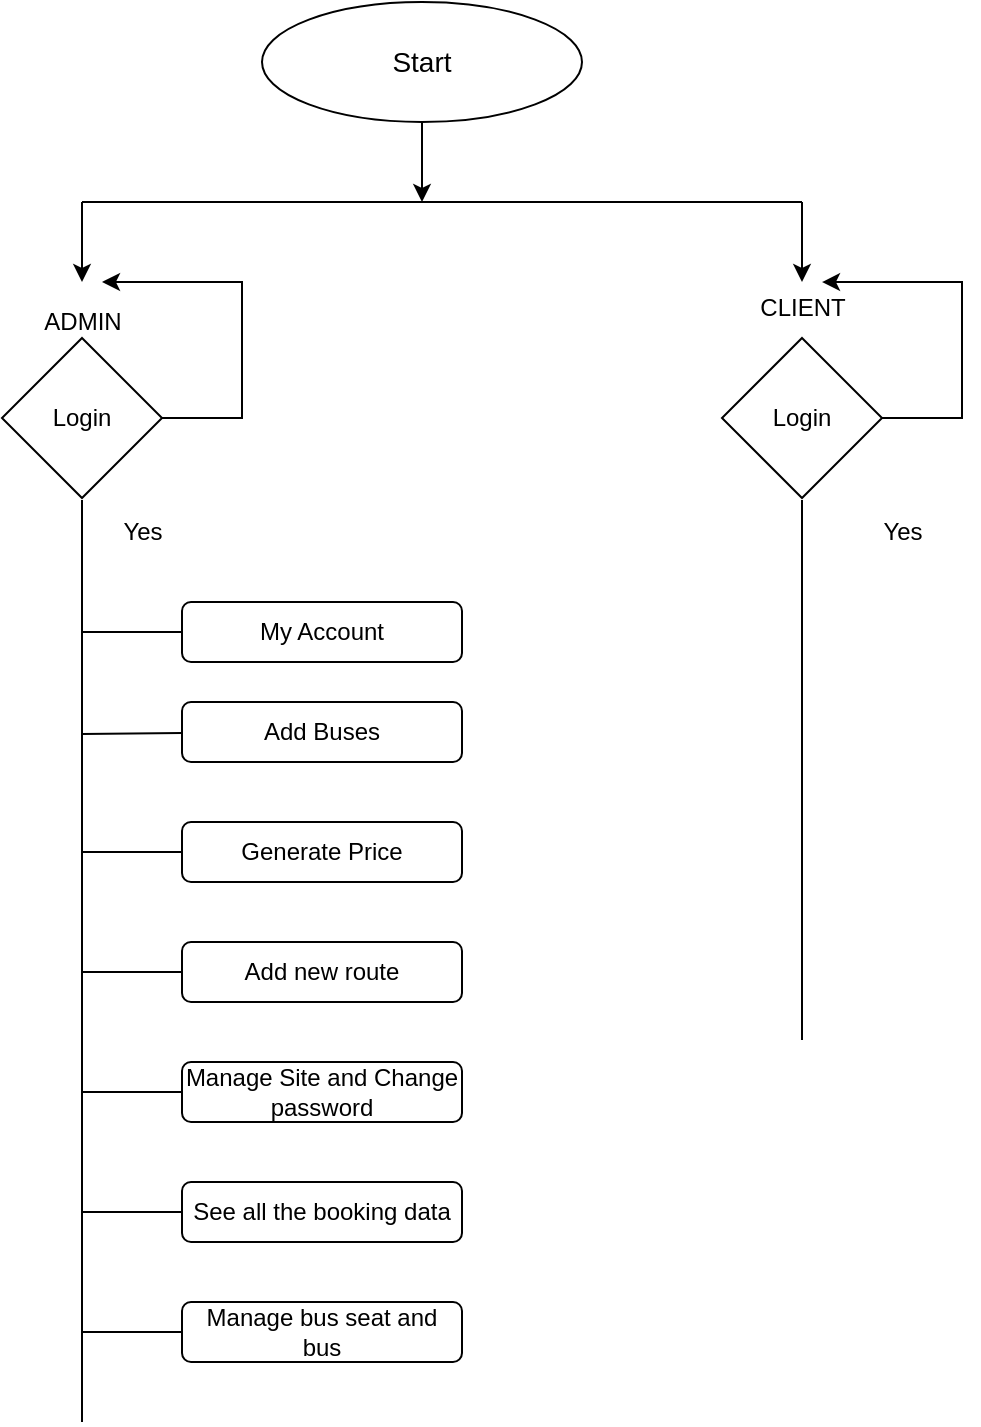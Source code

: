 <mxfile version="21.0.8" type="github">
  <diagram name="Page-1" id="Pw4Bdl9mz7BvQYq_5TOt">
    <mxGraphModel dx="880" dy="522" grid="1" gridSize="10" guides="1" tooltips="1" connect="1" arrows="1" fold="1" page="1" pageScale="1" pageWidth="850" pageHeight="1100" math="0" shadow="0">
      <root>
        <mxCell id="0" />
        <mxCell id="1" parent="0" />
        <mxCell id="MHC77ChxwbSD-My5Al0Y-1" value="&lt;font style=&quot;font-size: 14px;&quot;&gt;Start&lt;/font&gt;" style="ellipse;whiteSpace=wrap;html=1;" vertex="1" parent="1">
          <mxGeometry x="370" y="20" width="160" height="60" as="geometry" />
        </mxCell>
        <mxCell id="MHC77ChxwbSD-My5Al0Y-3" value="" style="endArrow=classic;html=1;rounded=0;" edge="1" parent="1" source="MHC77ChxwbSD-My5Al0Y-1">
          <mxGeometry width="50" height="50" relative="1" as="geometry">
            <mxPoint x="400" y="148" as="sourcePoint" />
            <mxPoint x="450" y="120" as="targetPoint" />
          </mxGeometry>
        </mxCell>
        <mxCell id="MHC77ChxwbSD-My5Al0Y-9" value="" style="endArrow=none;html=1;rounded=0;" edge="1" parent="1">
          <mxGeometry relative="1" as="geometry">
            <mxPoint x="280" y="120" as="sourcePoint" />
            <mxPoint x="640" y="120" as="targetPoint" />
          </mxGeometry>
        </mxCell>
        <mxCell id="MHC77ChxwbSD-My5Al0Y-15" value="" style="endArrow=classic;html=1;rounded=0;" edge="1" parent="1">
          <mxGeometry width="50" height="50" relative="1" as="geometry">
            <mxPoint x="280" y="120" as="sourcePoint" />
            <mxPoint x="280" y="160" as="targetPoint" />
          </mxGeometry>
        </mxCell>
        <mxCell id="MHC77ChxwbSD-My5Al0Y-16" value="" style="endArrow=classic;html=1;rounded=0;" edge="1" parent="1">
          <mxGeometry width="50" height="50" relative="1" as="geometry">
            <mxPoint x="640" y="120" as="sourcePoint" />
            <mxPoint x="640" y="160" as="targetPoint" />
          </mxGeometry>
        </mxCell>
        <mxCell id="MHC77ChxwbSD-My5Al0Y-17" value="ADMIN" style="text;html=1;align=center;verticalAlign=middle;resizable=0;points=[];autosize=1;strokeColor=none;fillColor=none;" vertex="1" parent="1">
          <mxGeometry x="250" y="165" width="60" height="30" as="geometry" />
        </mxCell>
        <mxCell id="MHC77ChxwbSD-My5Al0Y-18" value="Login" style="rhombus;whiteSpace=wrap;html=1;" vertex="1" parent="1">
          <mxGeometry x="600" y="188" width="80" height="80" as="geometry" />
        </mxCell>
        <mxCell id="MHC77ChxwbSD-My5Al0Y-19" value="Login" style="rhombus;whiteSpace=wrap;html=1;" vertex="1" parent="1">
          <mxGeometry x="240" y="188" width="80" height="80" as="geometry" />
        </mxCell>
        <mxCell id="MHC77ChxwbSD-My5Al0Y-20" value="CLIENT" style="text;html=1;align=center;verticalAlign=middle;resizable=0;points=[];autosize=1;strokeColor=none;fillColor=none;" vertex="1" parent="1">
          <mxGeometry x="605" y="158" width="70" height="30" as="geometry" />
        </mxCell>
        <mxCell id="MHC77ChxwbSD-My5Al0Y-22" value="" style="endArrow=classic;html=1;rounded=0;exitX=1;exitY=0.5;exitDx=0;exitDy=0;" edge="1" parent="1" source="MHC77ChxwbSD-My5Al0Y-19">
          <mxGeometry width="50" height="50" relative="1" as="geometry">
            <mxPoint x="320" y="228" as="sourcePoint" />
            <mxPoint x="290" y="160" as="targetPoint" />
            <Array as="points">
              <mxPoint x="360" y="228" />
              <mxPoint x="360" y="180" />
              <mxPoint x="360" y="160" />
              <mxPoint x="320" y="160" />
            </Array>
          </mxGeometry>
        </mxCell>
        <mxCell id="MHC77ChxwbSD-My5Al0Y-25" value="" style="endArrow=classic;html=1;rounded=0;exitX=1;exitY=0.5;exitDx=0;exitDy=0;entryX=0.643;entryY=0.067;entryDx=0;entryDy=0;entryPerimeter=0;" edge="1" parent="1" target="MHC77ChxwbSD-My5Al0Y-20">
          <mxGeometry width="50" height="50" relative="1" as="geometry">
            <mxPoint x="680" y="228" as="sourcePoint" />
            <mxPoint x="653.02" y="155.99" as="targetPoint" />
            <Array as="points">
              <mxPoint x="720" y="228" />
              <mxPoint x="720" y="160" />
              <mxPoint x="680" y="160" />
            </Array>
          </mxGeometry>
        </mxCell>
        <mxCell id="MHC77ChxwbSD-My5Al0Y-26" value="" style="endArrow=none;html=1;rounded=0;" edge="1" parent="1">
          <mxGeometry width="50" height="50" relative="1" as="geometry">
            <mxPoint x="280" y="269" as="sourcePoint" />
            <mxPoint x="280" y="730" as="targetPoint" />
          </mxGeometry>
        </mxCell>
        <mxCell id="MHC77ChxwbSD-My5Al0Y-27" value="" style="endArrow=none;html=1;rounded=0;" edge="1" parent="1">
          <mxGeometry width="50" height="50" relative="1" as="geometry">
            <mxPoint x="640" y="269" as="sourcePoint" />
            <mxPoint x="640" y="539" as="targetPoint" />
          </mxGeometry>
        </mxCell>
        <mxCell id="MHC77ChxwbSD-My5Al0Y-28" value="Yes" style="text;html=1;align=center;verticalAlign=middle;resizable=0;points=[];autosize=1;strokeColor=none;fillColor=none;" vertex="1" parent="1">
          <mxGeometry x="670" y="270" width="40" height="30" as="geometry" />
        </mxCell>
        <mxCell id="MHC77ChxwbSD-My5Al0Y-29" value="Yes" style="text;html=1;align=center;verticalAlign=middle;resizable=0;points=[];autosize=1;strokeColor=none;fillColor=none;" vertex="1" parent="1">
          <mxGeometry x="290" y="270" width="40" height="30" as="geometry" />
        </mxCell>
        <mxCell id="MHC77ChxwbSD-My5Al0Y-30" value="My Account" style="rounded=1;whiteSpace=wrap;html=1;" vertex="1" parent="1">
          <mxGeometry x="330" y="320" width="140" height="30" as="geometry" />
        </mxCell>
        <mxCell id="MHC77ChxwbSD-My5Al0Y-31" value="" style="endArrow=none;html=1;rounded=0;entryX=0;entryY=0.5;entryDx=0;entryDy=0;" edge="1" parent="1" target="MHC77ChxwbSD-My5Al0Y-30">
          <mxGeometry width="50" height="50" relative="1" as="geometry">
            <mxPoint x="280" y="335" as="sourcePoint" />
            <mxPoint x="450" y="270" as="targetPoint" />
          </mxGeometry>
        </mxCell>
        <mxCell id="MHC77ChxwbSD-My5Al0Y-33" value="Add Buses" style="rounded=1;whiteSpace=wrap;html=1;" vertex="1" parent="1">
          <mxGeometry x="330" y="370" width="140" height="30" as="geometry" />
        </mxCell>
        <mxCell id="MHC77ChxwbSD-My5Al0Y-34" value="" style="endArrow=none;html=1;rounded=0;entryX=0;entryY=0.5;entryDx=0;entryDy=0;" edge="1" parent="1" target="MHC77ChxwbSD-My5Al0Y-30">
          <mxGeometry width="50" height="50" relative="1" as="geometry">
            <mxPoint x="280" y="335" as="sourcePoint" />
            <mxPoint x="330" y="335" as="targetPoint" />
            <Array as="points">
              <mxPoint x="310" y="335" />
            </Array>
          </mxGeometry>
        </mxCell>
        <mxCell id="MHC77ChxwbSD-My5Al0Y-35" value="" style="endArrow=none;html=1;rounded=0;entryX=0;entryY=0.75;entryDx=0;entryDy=0;" edge="1" parent="1">
          <mxGeometry width="50" height="50" relative="1" as="geometry">
            <mxPoint x="280" y="386" as="sourcePoint" />
            <mxPoint x="330" y="385.5" as="targetPoint" />
          </mxGeometry>
        </mxCell>
        <mxCell id="MHC77ChxwbSD-My5Al0Y-36" value="Generate Price" style="rounded=1;whiteSpace=wrap;html=1;" vertex="1" parent="1">
          <mxGeometry x="330" y="430" width="140" height="30" as="geometry" />
        </mxCell>
        <mxCell id="MHC77ChxwbSD-My5Al0Y-37" value="" style="endArrow=none;html=1;rounded=0;entryX=0;entryY=0.5;entryDx=0;entryDy=0;" edge="1" parent="1" target="MHC77ChxwbSD-My5Al0Y-36">
          <mxGeometry width="50" height="50" relative="1" as="geometry">
            <mxPoint x="280" y="445" as="sourcePoint" />
            <mxPoint x="330" y="450" as="targetPoint" />
          </mxGeometry>
        </mxCell>
        <mxCell id="MHC77ChxwbSD-My5Al0Y-38" value="Add new route" style="rounded=1;whiteSpace=wrap;html=1;" vertex="1" parent="1">
          <mxGeometry x="330" y="490" width="140" height="30" as="geometry" />
        </mxCell>
        <mxCell id="MHC77ChxwbSD-My5Al0Y-39" value="" style="endArrow=none;html=1;rounded=0;exitX=0;exitY=0.5;exitDx=0;exitDy=0;" edge="1" parent="1" source="MHC77ChxwbSD-My5Al0Y-38">
          <mxGeometry width="50" height="50" relative="1" as="geometry">
            <mxPoint x="400" y="490" as="sourcePoint" />
            <mxPoint x="280" y="505" as="targetPoint" />
          </mxGeometry>
        </mxCell>
        <mxCell id="MHC77ChxwbSD-My5Al0Y-40" value="Manage Site and Change password" style="rounded=1;whiteSpace=wrap;html=1;" vertex="1" parent="1">
          <mxGeometry x="330" y="550" width="140" height="30" as="geometry" />
        </mxCell>
        <mxCell id="MHC77ChxwbSD-My5Al0Y-41" value="" style="endArrow=none;html=1;rounded=0;exitX=0;exitY=0.5;exitDx=0;exitDy=0;" edge="1" parent="1" source="MHC77ChxwbSD-My5Al0Y-40">
          <mxGeometry width="50" height="50" relative="1" as="geometry">
            <mxPoint x="400" y="490" as="sourcePoint" />
            <mxPoint x="280" y="565" as="targetPoint" />
          </mxGeometry>
        </mxCell>
        <mxCell id="MHC77ChxwbSD-My5Al0Y-42" value="See all the booking data" style="rounded=1;whiteSpace=wrap;html=1;" vertex="1" parent="1">
          <mxGeometry x="330" y="610" width="140" height="30" as="geometry" />
        </mxCell>
        <mxCell id="MHC77ChxwbSD-My5Al0Y-43" value="" style="endArrow=none;html=1;rounded=0;exitX=0;exitY=0.5;exitDx=0;exitDy=0;" edge="1" parent="1" source="MHC77ChxwbSD-My5Al0Y-42">
          <mxGeometry width="50" height="50" relative="1" as="geometry">
            <mxPoint x="400" y="650" as="sourcePoint" />
            <mxPoint x="280" y="625" as="targetPoint" />
          </mxGeometry>
        </mxCell>
        <mxCell id="MHC77ChxwbSD-My5Al0Y-44" value="Manage bus seat and bus" style="rounded=1;whiteSpace=wrap;html=1;" vertex="1" parent="1">
          <mxGeometry x="330" y="670" width="140" height="30" as="geometry" />
        </mxCell>
        <mxCell id="MHC77ChxwbSD-My5Al0Y-45" value="" style="endArrow=none;html=1;rounded=0;exitX=0;exitY=0.5;exitDx=0;exitDy=0;" edge="1" parent="1" source="MHC77ChxwbSD-My5Al0Y-44">
          <mxGeometry width="50" height="50" relative="1" as="geometry">
            <mxPoint x="400" y="650" as="sourcePoint" />
            <mxPoint x="280" y="685" as="targetPoint" />
          </mxGeometry>
        </mxCell>
      </root>
    </mxGraphModel>
  </diagram>
</mxfile>
